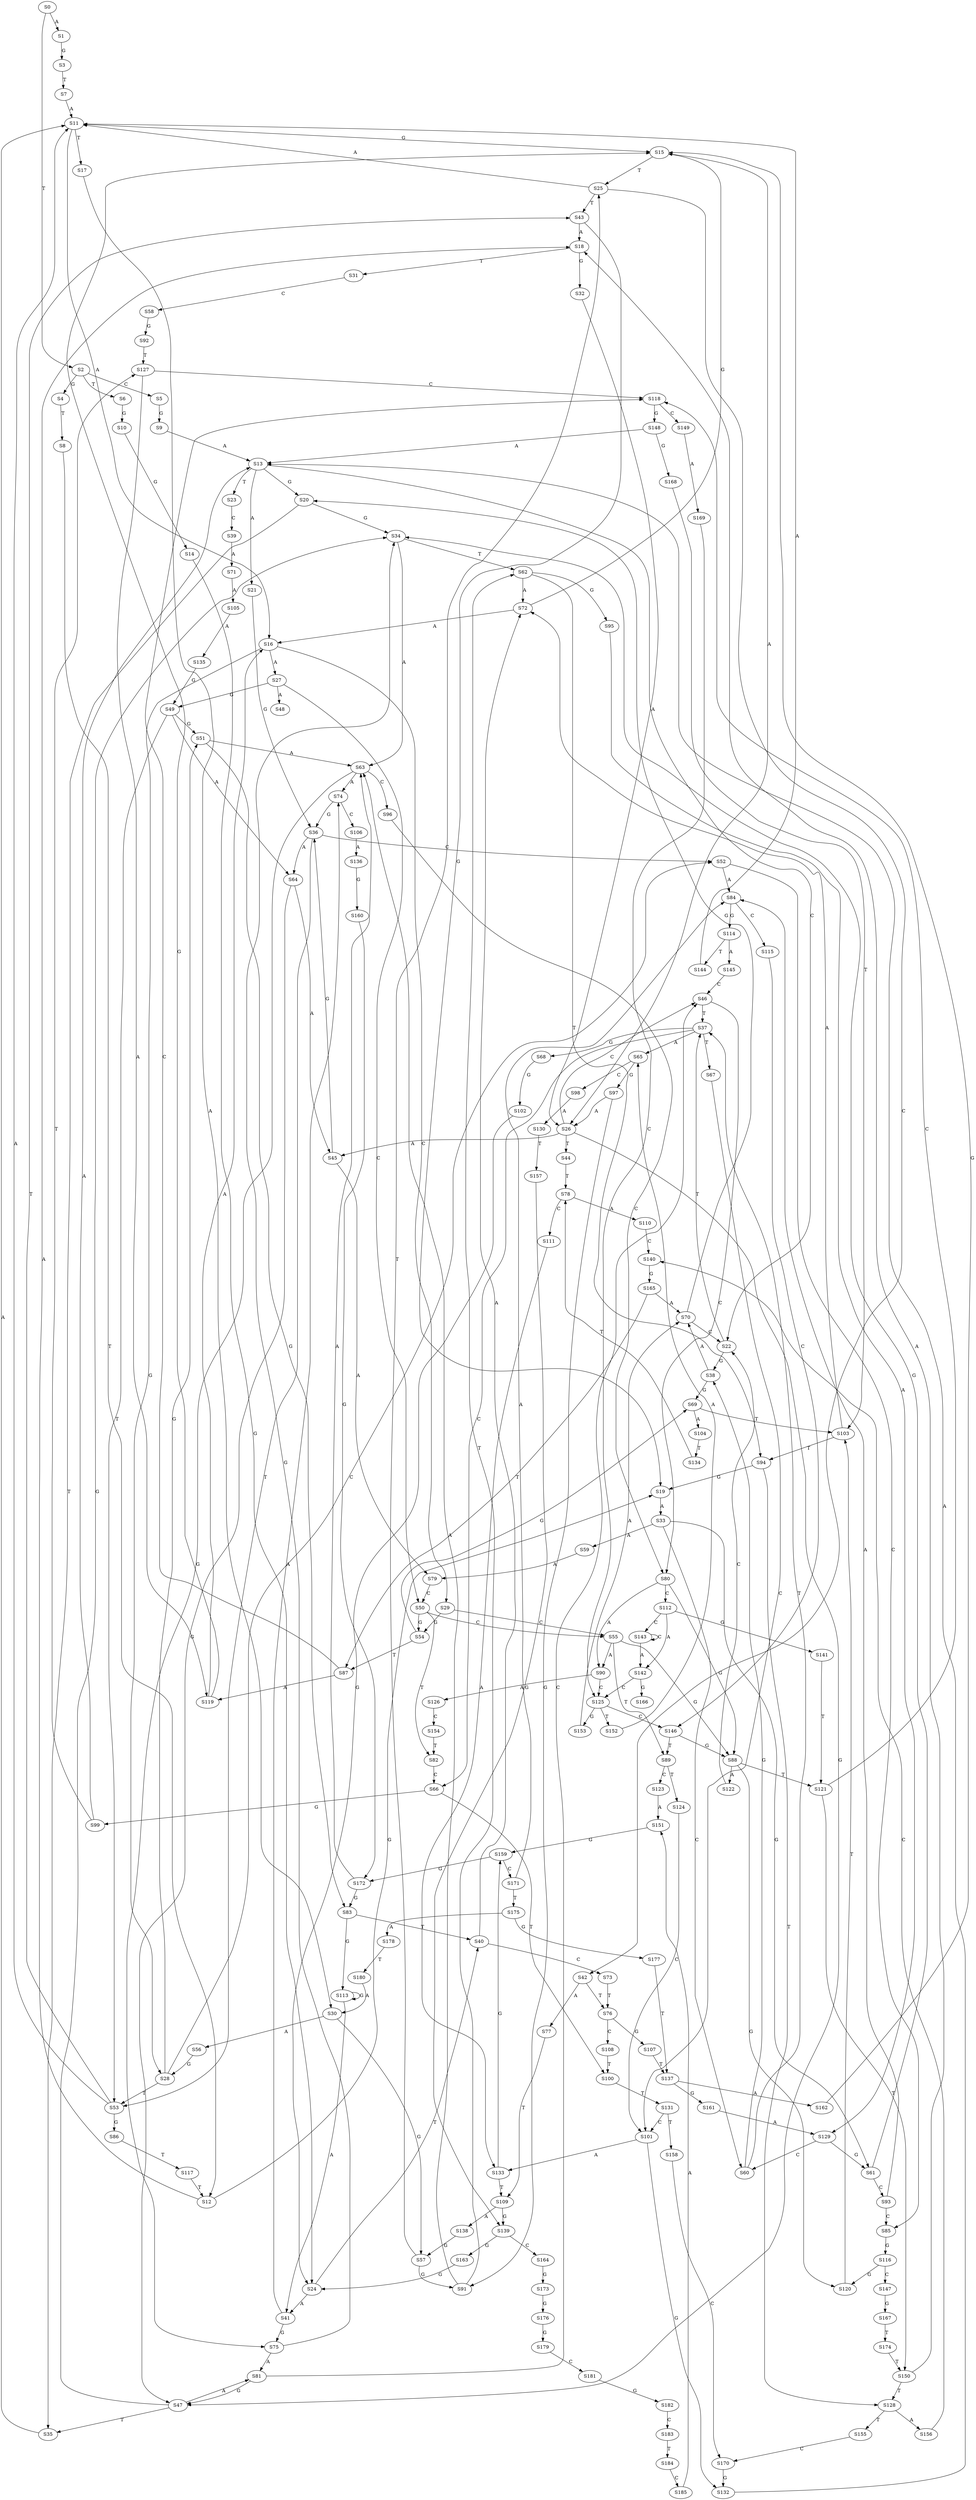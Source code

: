 strict digraph  {
	S0 -> S1 [ label = A ];
	S0 -> S2 [ label = T ];
	S1 -> S3 [ label = G ];
	S2 -> S4 [ label = G ];
	S2 -> S5 [ label = C ];
	S2 -> S6 [ label = T ];
	S3 -> S7 [ label = T ];
	S4 -> S8 [ label = T ];
	S5 -> S9 [ label = G ];
	S6 -> S10 [ label = G ];
	S7 -> S11 [ label = A ];
	S8 -> S12 [ label = T ];
	S9 -> S13 [ label = A ];
	S10 -> S14 [ label = G ];
	S11 -> S15 [ label = G ];
	S11 -> S16 [ label = A ];
	S11 -> S17 [ label = T ];
	S12 -> S18 [ label = A ];
	S12 -> S19 [ label = G ];
	S13 -> S20 [ label = G ];
	S13 -> S21 [ label = A ];
	S13 -> S22 [ label = C ];
	S13 -> S23 [ label = T ];
	S14 -> S24 [ label = G ];
	S15 -> S25 [ label = T ];
	S15 -> S26 [ label = A ];
	S16 -> S27 [ label = A ];
	S16 -> S28 [ label = G ];
	S16 -> S29 [ label = C ];
	S17 -> S30 [ label = A ];
	S18 -> S31 [ label = T ];
	S18 -> S32 [ label = G ];
	S19 -> S33 [ label = A ];
	S20 -> S34 [ label = G ];
	S20 -> S35 [ label = T ];
	S21 -> S36 [ label = G ];
	S22 -> S37 [ label = T ];
	S22 -> S38 [ label = G ];
	S23 -> S39 [ label = C ];
	S24 -> S40 [ label = T ];
	S24 -> S41 [ label = A ];
	S25 -> S42 [ label = C ];
	S25 -> S11 [ label = A ];
	S25 -> S43 [ label = T ];
	S26 -> S44 [ label = T ];
	S26 -> S45 [ label = A ];
	S26 -> S46 [ label = C ];
	S26 -> S47 [ label = G ];
	S27 -> S48 [ label = A ];
	S27 -> S49 [ label = G ];
	S27 -> S50 [ label = C ];
	S28 -> S51 [ label = G ];
	S28 -> S52 [ label = C ];
	S28 -> S53 [ label = T ];
	S29 -> S54 [ label = G ];
	S29 -> S55 [ label = C ];
	S30 -> S56 [ label = A ];
	S30 -> S57 [ label = G ];
	S31 -> S58 [ label = C ];
	S32 -> S26 [ label = A ];
	S33 -> S59 [ label = A ];
	S33 -> S60 [ label = C ];
	S33 -> S61 [ label = G ];
	S34 -> S62 [ label = T ];
	S34 -> S63 [ label = A ];
	S35 -> S11 [ label = A ];
	S36 -> S53 [ label = T ];
	S36 -> S64 [ label = A ];
	S36 -> S52 [ label = C ];
	S37 -> S65 [ label = A ];
	S37 -> S66 [ label = C ];
	S37 -> S67 [ label = T ];
	S37 -> S68 [ label = G ];
	S38 -> S69 [ label = G ];
	S38 -> S70 [ label = A ];
	S39 -> S71 [ label = A ];
	S40 -> S72 [ label = A ];
	S40 -> S73 [ label = C ];
	S41 -> S74 [ label = A ];
	S41 -> S75 [ label = G ];
	S42 -> S76 [ label = T ];
	S42 -> S77 [ label = A ];
	S43 -> S19 [ label = G ];
	S43 -> S18 [ label = A ];
	S44 -> S78 [ label = T ];
	S45 -> S36 [ label = G ];
	S45 -> S79 [ label = A ];
	S46 -> S80 [ label = C ];
	S46 -> S37 [ label = T ];
	S47 -> S81 [ label = A ];
	S47 -> S34 [ label = G ];
	S47 -> S35 [ label = T ];
	S49 -> S64 [ label = A ];
	S49 -> S53 [ label = T ];
	S49 -> S51 [ label = G ];
	S50 -> S55 [ label = C ];
	S50 -> S54 [ label = G ];
	S50 -> S82 [ label = T ];
	S51 -> S83 [ label = G ];
	S51 -> S63 [ label = A ];
	S52 -> S84 [ label = A ];
	S52 -> S85 [ label = C ];
	S53 -> S11 [ label = A ];
	S53 -> S43 [ label = T ];
	S53 -> S86 [ label = G ];
	S54 -> S87 [ label = T ];
	S54 -> S69 [ label = G ];
	S55 -> S88 [ label = G ];
	S55 -> S89 [ label = T ];
	S55 -> S90 [ label = A ];
	S56 -> S28 [ label = G ];
	S57 -> S25 [ label = T ];
	S57 -> S91 [ label = G ];
	S58 -> S92 [ label = G ];
	S59 -> S79 [ label = A ];
	S60 -> S37 [ label = T ];
	S60 -> S38 [ label = G ];
	S61 -> S93 [ label = C ];
	S61 -> S34 [ label = G ];
	S62 -> S72 [ label = A ];
	S62 -> S94 [ label = T ];
	S62 -> S95 [ label = G ];
	S63 -> S75 [ label = G ];
	S63 -> S96 [ label = C ];
	S63 -> S74 [ label = A ];
	S64 -> S45 [ label = A ];
	S64 -> S47 [ label = G ];
	S65 -> S97 [ label = G ];
	S65 -> S98 [ label = C ];
	S66 -> S99 [ label = G ];
	S66 -> S100 [ label = T ];
	S67 -> S101 [ label = C ];
	S68 -> S102 [ label = G ];
	S69 -> S103 [ label = T ];
	S69 -> S104 [ label = A ];
	S70 -> S20 [ label = G ];
	S70 -> S22 [ label = C ];
	S71 -> S105 [ label = A ];
	S72 -> S16 [ label = A ];
	S72 -> S15 [ label = G ];
	S73 -> S76 [ label = T ];
	S74 -> S36 [ label = G ];
	S74 -> S106 [ label = C ];
	S75 -> S81 [ label = A ];
	S75 -> S34 [ label = G ];
	S76 -> S107 [ label = G ];
	S76 -> S108 [ label = C ];
	S77 -> S109 [ label = T ];
	S78 -> S110 [ label = A ];
	S78 -> S111 [ label = C ];
	S79 -> S50 [ label = C ];
	S80 -> S88 [ label = G ];
	S80 -> S112 [ label = C ];
	S80 -> S90 [ label = A ];
	S81 -> S46 [ label = C ];
	S81 -> S47 [ label = G ];
	S82 -> S66 [ label = C ];
	S83 -> S40 [ label = T ];
	S83 -> S113 [ label = G ];
	S84 -> S114 [ label = G ];
	S84 -> S115 [ label = C ];
	S85 -> S116 [ label = G ];
	S86 -> S117 [ label = T ];
	S87 -> S118 [ label = C ];
	S87 -> S119 [ label = A ];
	S88 -> S120 [ label = G ];
	S88 -> S121 [ label = T ];
	S88 -> S122 [ label = A ];
	S89 -> S123 [ label = C ];
	S89 -> S124 [ label = T ];
	S90 -> S125 [ label = C ];
	S90 -> S126 [ label = A ];
	S91 -> S63 [ label = A ];
	S91 -> S62 [ label = T ];
	S92 -> S127 [ label = T ];
	S93 -> S85 [ label = C ];
	S93 -> S84 [ label = A ];
	S94 -> S19 [ label = G ];
	S94 -> S128 [ label = T ];
	S95 -> S129 [ label = A ];
	S96 -> S80 [ label = C ];
	S97 -> S91 [ label = G ];
	S97 -> S26 [ label = A ];
	S98 -> S130 [ label = A ];
	S99 -> S13 [ label = A ];
	S99 -> S127 [ label = T ];
	S100 -> S131 [ label = T ];
	S101 -> S132 [ label = G ];
	S101 -> S133 [ label = A ];
	S102 -> S24 [ label = G ];
	S103 -> S72 [ label = A ];
	S103 -> S94 [ label = T ];
	S104 -> S134 [ label = T ];
	S105 -> S135 [ label = A ];
	S106 -> S136 [ label = A ];
	S107 -> S137 [ label = T ];
	S108 -> S100 [ label = T ];
	S109 -> S138 [ label = A ];
	S109 -> S139 [ label = G ];
	S110 -> S140 [ label = C ];
	S111 -> S133 [ label = A ];
	S112 -> S141 [ label = G ];
	S112 -> S142 [ label = A ];
	S112 -> S143 [ label = C ];
	S113 -> S41 [ label = A ];
	S113 -> S113 [ label = G ];
	S114 -> S144 [ label = T ];
	S114 -> S145 [ label = A ];
	S115 -> S146 [ label = C ];
	S116 -> S120 [ label = G ];
	S116 -> S147 [ label = C ];
	S117 -> S12 [ label = T ];
	S118 -> S148 [ label = G ];
	S118 -> S149 [ label = C ];
	S119 -> S15 [ label = G ];
	S119 -> S16 [ label = A ];
	S120 -> S103 [ label = T ];
	S121 -> S150 [ label = T ];
	S121 -> S118 [ label = C ];
	S122 -> S22 [ label = C ];
	S123 -> S151 [ label = A ];
	S124 -> S101 [ label = C ];
	S125 -> S152 [ label = T ];
	S125 -> S153 [ label = G ];
	S125 -> S146 [ label = C ];
	S126 -> S154 [ label = C ];
	S127 -> S119 [ label = A ];
	S127 -> S118 [ label = C ];
	S128 -> S155 [ label = T ];
	S128 -> S156 [ label = A ];
	S129 -> S60 [ label = C ];
	S129 -> S61 [ label = G ];
	S130 -> S157 [ label = T ];
	S131 -> S158 [ label = T ];
	S131 -> S101 [ label = C ];
	S132 -> S13 [ label = A ];
	S133 -> S159 [ label = G ];
	S133 -> S109 [ label = T ];
	S134 -> S78 [ label = T ];
	S135 -> S49 [ label = G ];
	S136 -> S160 [ label = G ];
	S137 -> S161 [ label = G ];
	S137 -> S162 [ label = A ];
	S138 -> S57 [ label = G ];
	S139 -> S163 [ label = G ];
	S139 -> S164 [ label = C ];
	S140 -> S165 [ label = G ];
	S141 -> S121 [ label = T ];
	S142 -> S125 [ label = C ];
	S142 -> S166 [ label = G ];
	S143 -> S142 [ label = A ];
	S143 -> S143 [ label = C ];
	S144 -> S11 [ label = A ];
	S145 -> S46 [ label = C ];
	S146 -> S89 [ label = T ];
	S146 -> S88 [ label = G ];
	S147 -> S167 [ label = G ];
	S148 -> S13 [ label = A ];
	S148 -> S168 [ label = G ];
	S149 -> S169 [ label = A ];
	S150 -> S128 [ label = T ];
	S150 -> S18 [ label = A ];
	S151 -> S159 [ label = G ];
	S152 -> S65 [ label = A ];
	S153 -> S70 [ label = A ];
	S154 -> S82 [ label = T ];
	S155 -> S170 [ label = C ];
	S156 -> S140 [ label = C ];
	S157 -> S139 [ label = G ];
	S158 -> S170 [ label = C ];
	S159 -> S171 [ label = C ];
	S159 -> S172 [ label = G ];
	S160 -> S172 [ label = G ];
	S161 -> S129 [ label = A ];
	S162 -> S15 [ label = G ];
	S163 -> S24 [ label = G ];
	S164 -> S173 [ label = G ];
	S165 -> S70 [ label = A ];
	S165 -> S87 [ label = T ];
	S167 -> S174 [ label = T ];
	S168 -> S103 [ label = T ];
	S169 -> S125 [ label = C ];
	S170 -> S132 [ label = G ];
	S171 -> S84 [ label = A ];
	S171 -> S175 [ label = T ];
	S172 -> S63 [ label = A ];
	S172 -> S83 [ label = G ];
	S173 -> S176 [ label = G ];
	S174 -> S150 [ label = T ];
	S175 -> S177 [ label = G ];
	S175 -> S178 [ label = A ];
	S176 -> S179 [ label = G ];
	S177 -> S137 [ label = T ];
	S178 -> S180 [ label = T ];
	S179 -> S181 [ label = C ];
	S180 -> S30 [ label = A ];
	S181 -> S182 [ label = G ];
	S182 -> S183 [ label = C ];
	S183 -> S184 [ label = T ];
	S184 -> S185 [ label = C ];
	S185 -> S151 [ label = A ];
}

